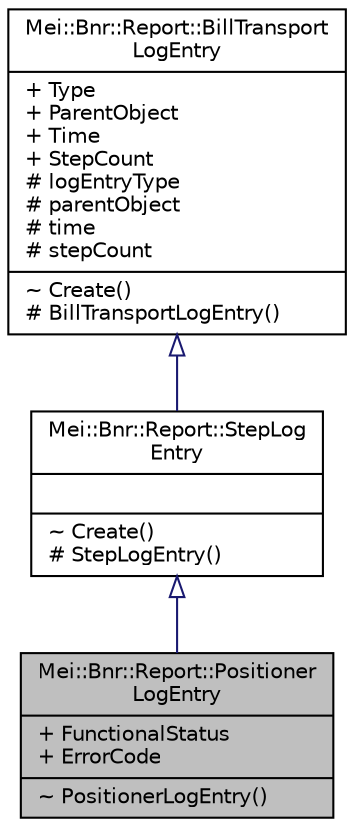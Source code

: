 digraph "Mei::Bnr::Report::PositionerLogEntry"
{
  edge [fontname="Helvetica",fontsize="10",labelfontname="Helvetica",labelfontsize="10"];
  node [fontname="Helvetica",fontsize="10",shape=record];
  Node1 [label="{Mei::Bnr::Report::Positioner\lLogEntry\n|+ FunctionalStatus\l+ ErrorCode\l|~ PositionerLogEntry()\l}",height=0.2,width=0.4,color="black", fillcolor="grey75", style="filled", fontcolor="black"];
  Node2 -> Node1 [dir="back",color="midnightblue",fontsize="10",style="solid",arrowtail="onormal",fontname="Helvetica"];
  Node2 [label="{Mei::Bnr::Report::StepLog\lEntry\n||~ Create()\l# StepLogEntry()\l}",height=0.2,width=0.4,color="black", fillcolor="white", style="filled",URL="$a00170.html",tooltip="StepLogEntry "];
  Node3 -> Node2 [dir="back",color="midnightblue",fontsize="10",style="solid",arrowtail="onormal",fontname="Helvetica"];
  Node3 [label="{Mei::Bnr::Report::BillTransport\lLogEntry\n|+ Type\l+ ParentObject\l+ Time\l+ StepCount\l# logEntryType\l# parentObject\l# time\l# stepCount\l|~ Create()\l# BillTransportLogEntry()\l}",height=0.2,width=0.4,color="black", fillcolor="white", style="filled",URL="$a00146.html",tooltip="BillTransportLogEntry. "];
}
